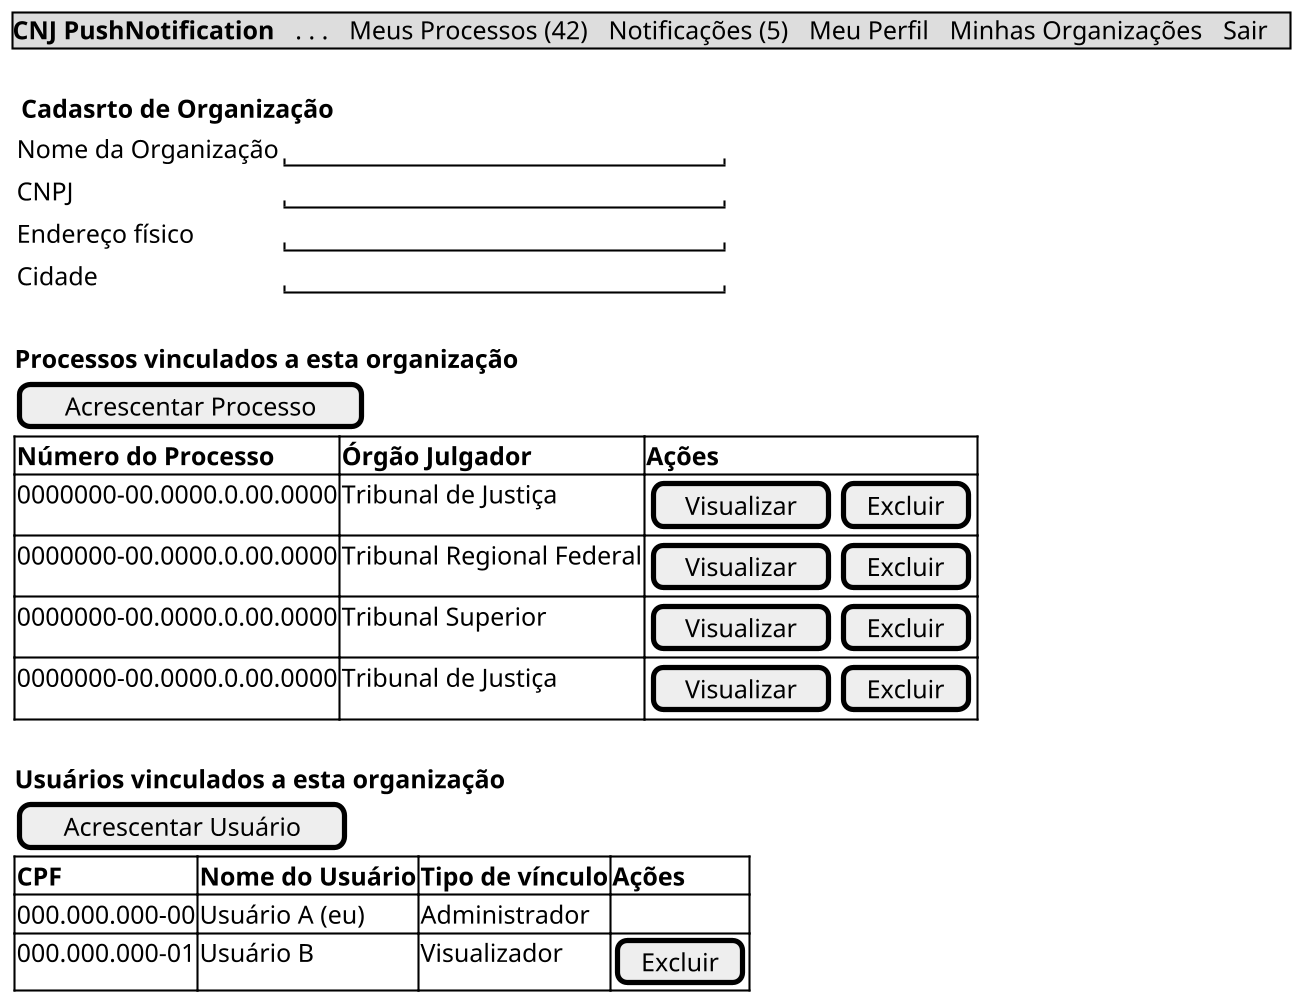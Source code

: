 @startsalt Cadastro de Organização do Usuário
skinparam dpi 200

{
    {* <b>CNJ PushNotification | . . . | Meus Processos (42) | Notificações (5) | Meu Perfil | Minhas Organizações | Sair }

    {
    . 
    <b> Cadasrto de Organização

        {
            Nome da Organização | "                          "
            CNPJ                | "                          "
            Endereço físico     | "                          "
            Cidade              | "                          "
        }
        .
        <b>Processos vinculados a esta organização
        [Acrescentar Processo]
        {#
        <b>Número do Processo | <b>Órgão Julgador | <b>Ações   
        0000000-00.0000.0.00.0000 | Tribunal de Justiça | {[Visualizar] | [Excluir]}
        0000000-00.0000.0.00.0000 | Tribunal Regional Federal| {[Visualizar] | [Excluir]}
        0000000-00.0000.0.00.0000 | Tribunal Superior| {[Visualizar] | [Excluir]}
        0000000-00.0000.0.00.0000 | Tribunal de Justiça| {[Visualizar] | [Excluir]}
        }
        .
        <b>Usuários vinculados a esta organização
        [Acrescentar Usuário]
        {#
        <B>CPF | <b>Nome do Usuário | <b>Tipo de vínculo | <b>Ações
        000.000.000-00 |  Usuário A (eu)      | Administrador     | .
        000.000.000-01 |  Usuário B           | Visualizador      | [Excluir]
        }
    .
    }
}
@endsalt
